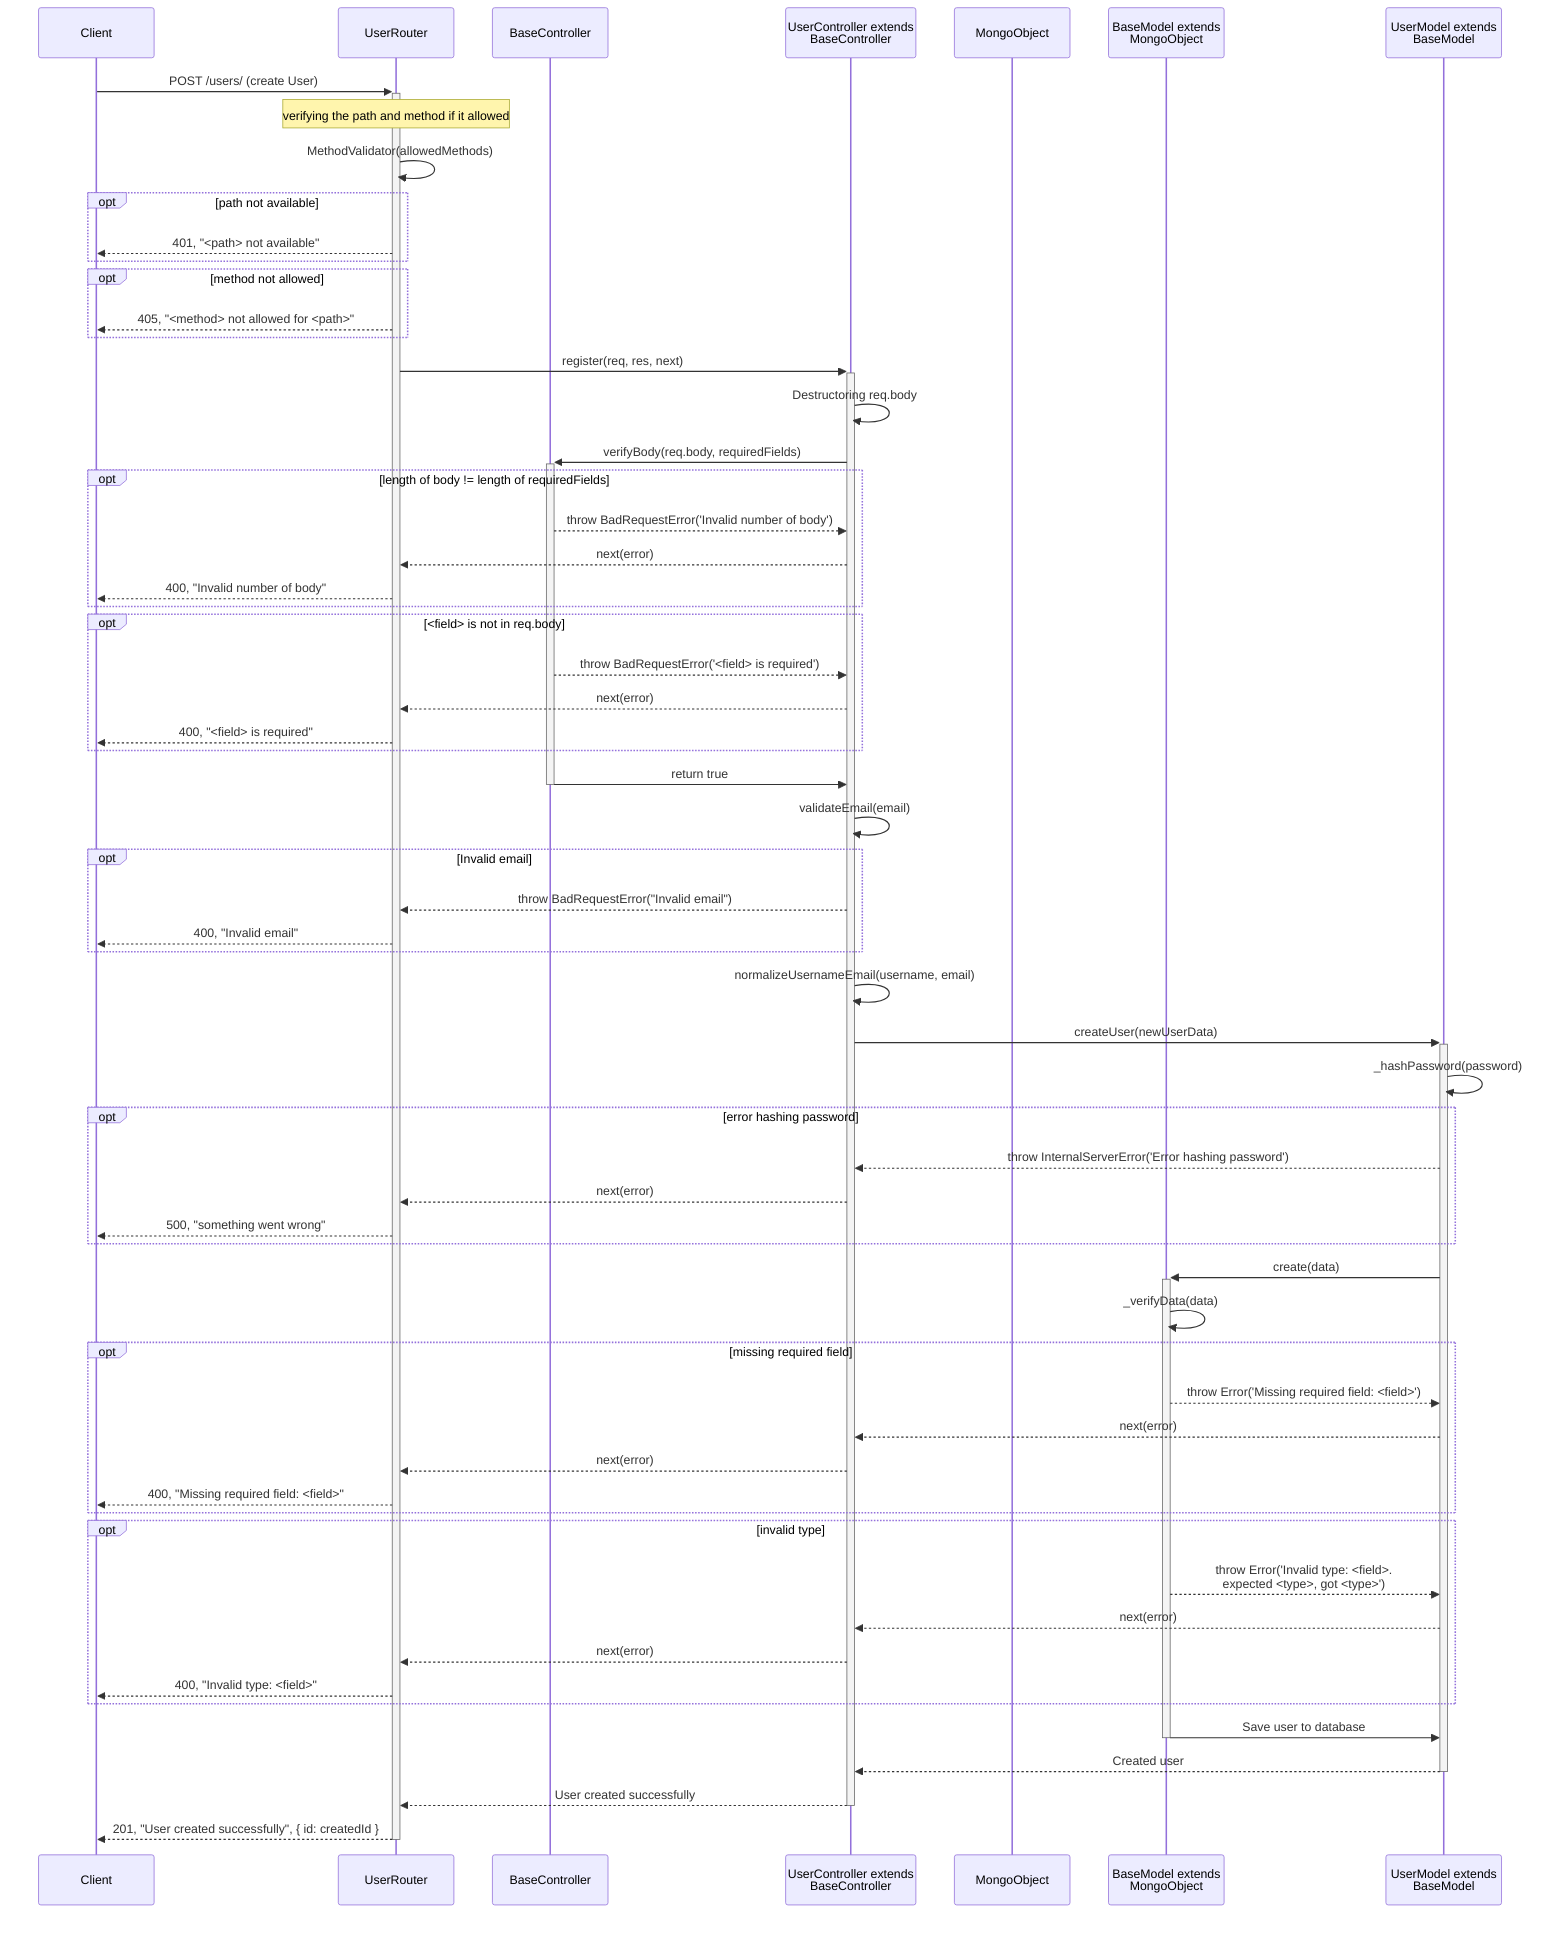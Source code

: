 sequenceDiagram
    participant Client
    participant UserRouter as UserRouter
    participant BaseCont as BaseController
    participant UserCont as UserController extends<br> BaseController
    participant MongoObject as MongoObject
    participant BaseModel as BaseModel extends<br> MongoObject
    participant Model as UserModel extends<br> BaseModel

    %% Create User
    Client->>+UserRouter: POST /users/ (create User)
    Note over UserRouter : verifying the path and method if it allowed
    UserRouter->>UserRouter: MethodValidator(allowedMethods)
    opt path not available
        UserRouter-->>Client: 401, "<path> not available"
    end
    opt method not allowed
        UserRouter-->>Client: 405, "<method> not allowed for <path>"
    end
    UserRouter->>+UserCont: register(req, res, next)
    UserCont->>UserCont: Destructoring req.body
    UserCont->>+BaseCont: verifyBody(req.body, requiredFields)
    opt length of body != length of requiredFields
        BaseCont-->>UserCont: throw BadRequestError('Invalid number of body')
        UserCont-->>UserRouter: next(error)
        UserRouter-->>Client: 400, "Invalid number of body"
    end
    opt <field> is not in req.body
        BaseCont-->>UserCont: throw BadRequestError('<field> is required')
        UserCont-->>UserRouter: next(error)
        UserRouter-->>Client: 400, "<field> is required"
    end
    BaseCont->>-UserCont: return true
    UserCont->>UserCont: validateEmail(email)
    opt Invalid email
        UserCont-->>UserRouter: throw BadRequestError("Invalid email")
        UserRouter-->>Client: 400, "Invalid email"
    end
    UserCont->>UserCont: normalizeUsernameEmail(username, email)
    UserCont->>+Model: createUser(newUserData)
    Model->>Model: _hashPassword(password)
    opt error hashing password
        Model-->>UserCont: throw InternalServerError('Error hashing password')
        UserCont-->>UserRouter: next(error)
        UserRouter-->>Client: 500, "something went wrong"
    end
    Model->>+BaseModel: create(data)
    BaseModel->>BaseModel: _verifyData(data)
    opt missing required field
        BaseModel-->>Model: throw Error('Missing required field: <field>')
        Model-->>UserCont: next(error)
        UserCont-->>UserRouter: next(error)
        UserRouter-->>Client: 400, "Missing required field: <field>"
    end
    opt invalid type
        BaseModel-->>Model: throw Error('Invalid type: <field>.<br>expected <type>, got <type>')
        Model-->>UserCont: next(error)
        UserCont-->>UserRouter: next(error)
        UserRouter-->>Client: 400, "Invalid type: <field>"
    end
    BaseModel->>-Model: Save user to database
    Model-->>-UserCont: Created user
    UserCont-->>-UserRouter: User created successfully
    UserRouter-->>-Client: 201, "User created successfully", { id: createdId }